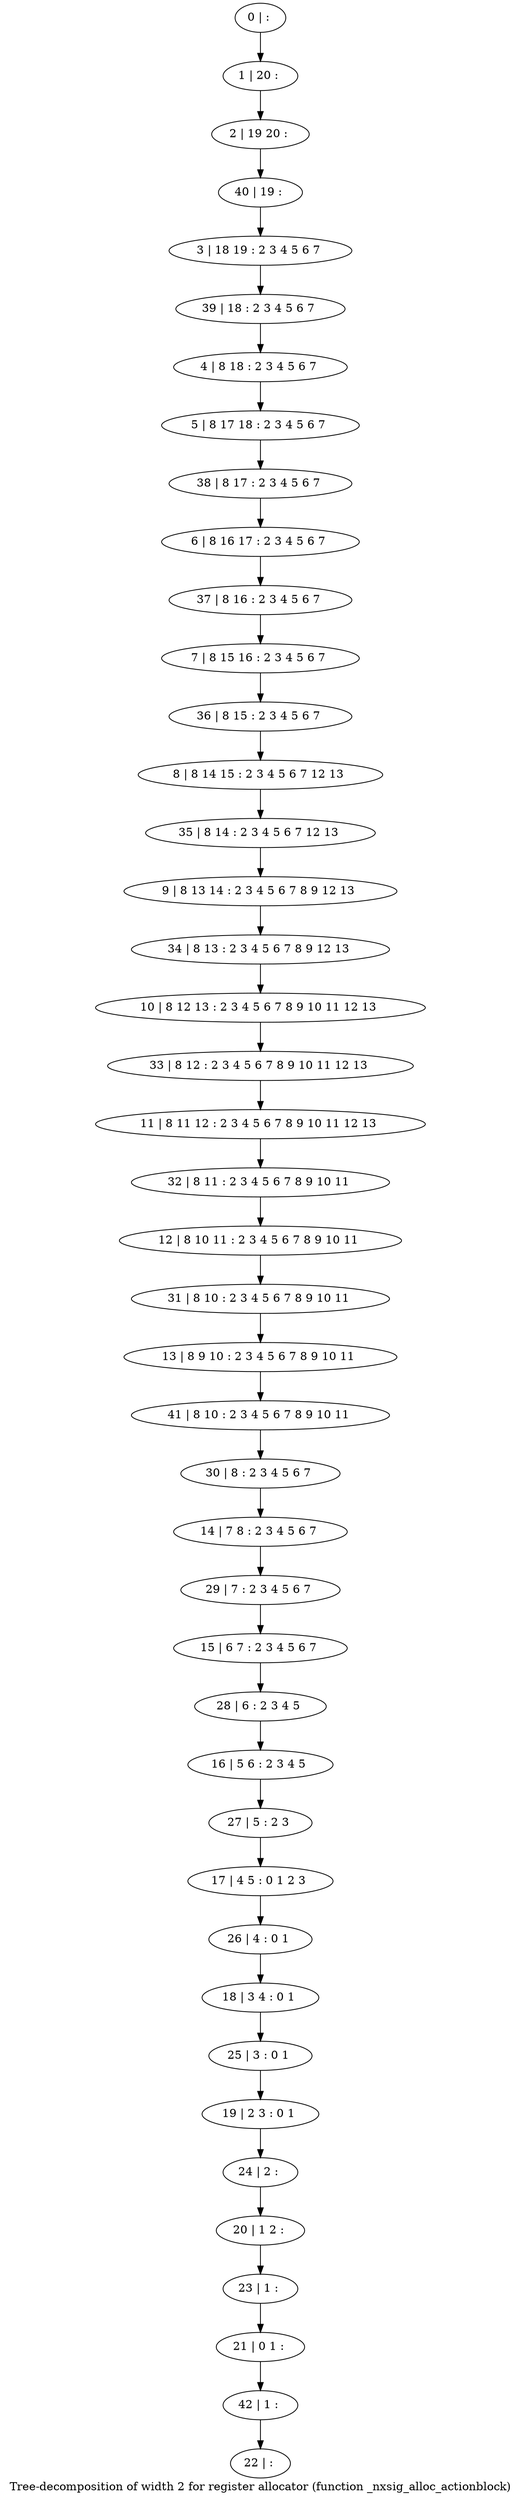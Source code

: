 digraph G {
graph [label="Tree-decomposition of width 2 for register allocator (function _nxsig_alloc_actionblock)"]
0[label="0 | : "];
1[label="1 | 20 : "];
2[label="2 | 19 20 : "];
3[label="3 | 18 19 : 2 3 4 5 6 7 "];
4[label="4 | 8 18 : 2 3 4 5 6 7 "];
5[label="5 | 8 17 18 : 2 3 4 5 6 7 "];
6[label="6 | 8 16 17 : 2 3 4 5 6 7 "];
7[label="7 | 8 15 16 : 2 3 4 5 6 7 "];
8[label="8 | 8 14 15 : 2 3 4 5 6 7 12 13 "];
9[label="9 | 8 13 14 : 2 3 4 5 6 7 8 9 12 13 "];
10[label="10 | 8 12 13 : 2 3 4 5 6 7 8 9 10 11 12 13 "];
11[label="11 | 8 11 12 : 2 3 4 5 6 7 8 9 10 11 12 13 "];
12[label="12 | 8 10 11 : 2 3 4 5 6 7 8 9 10 11 "];
13[label="13 | 8 9 10 : 2 3 4 5 6 7 8 9 10 11 "];
14[label="14 | 7 8 : 2 3 4 5 6 7 "];
15[label="15 | 6 7 : 2 3 4 5 6 7 "];
16[label="16 | 5 6 : 2 3 4 5 "];
17[label="17 | 4 5 : 0 1 2 3 "];
18[label="18 | 3 4 : 0 1 "];
19[label="19 | 2 3 : 0 1 "];
20[label="20 | 1 2 : "];
21[label="21 | 0 1 : "];
22[label="22 | : "];
23[label="23 | 1 : "];
24[label="24 | 2 : "];
25[label="25 | 3 : 0 1 "];
26[label="26 | 4 : 0 1 "];
27[label="27 | 5 : 2 3 "];
28[label="28 | 6 : 2 3 4 5 "];
29[label="29 | 7 : 2 3 4 5 6 7 "];
30[label="30 | 8 : 2 3 4 5 6 7 "];
31[label="31 | 8 10 : 2 3 4 5 6 7 8 9 10 11 "];
32[label="32 | 8 11 : 2 3 4 5 6 7 8 9 10 11 "];
33[label="33 | 8 12 : 2 3 4 5 6 7 8 9 10 11 12 13 "];
34[label="34 | 8 13 : 2 3 4 5 6 7 8 9 12 13 "];
35[label="35 | 8 14 : 2 3 4 5 6 7 12 13 "];
36[label="36 | 8 15 : 2 3 4 5 6 7 "];
37[label="37 | 8 16 : 2 3 4 5 6 7 "];
38[label="38 | 8 17 : 2 3 4 5 6 7 "];
39[label="39 | 18 : 2 3 4 5 6 7 "];
40[label="40 | 19 : "];
41[label="41 | 8 10 : 2 3 4 5 6 7 8 9 10 11 "];
42[label="42 | 1 : "];
0->1 ;
1->2 ;
4->5 ;
23->21 ;
20->23 ;
24->20 ;
19->24 ;
25->19 ;
18->25 ;
26->18 ;
17->26 ;
27->17 ;
16->27 ;
28->16 ;
15->28 ;
29->15 ;
14->29 ;
30->14 ;
31->13 ;
12->31 ;
32->12 ;
11->32 ;
33->11 ;
10->33 ;
34->10 ;
9->34 ;
35->9 ;
8->35 ;
36->8 ;
7->36 ;
37->7 ;
6->37 ;
38->6 ;
5->38 ;
39->4 ;
3->39 ;
40->3 ;
2->40 ;
41->30 ;
13->41 ;
42->22 ;
21->42 ;
}

